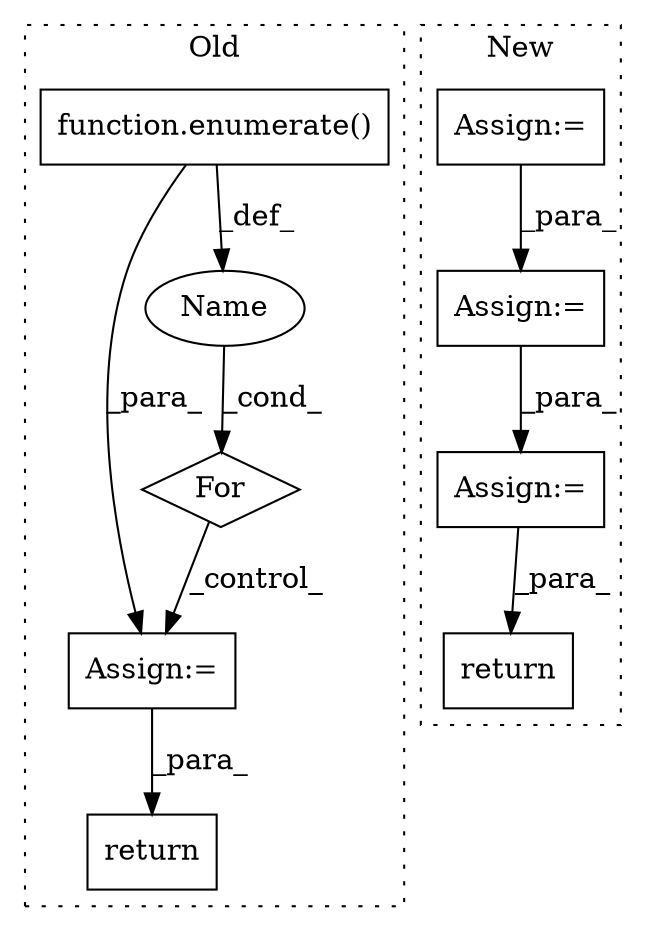 digraph G {
subgraph cluster0 {
1 [label="For" a="107" s="3337,3379" l="4,15" shape="diamond"];
3 [label="Assign:=" a="68" s="3483" l="3" shape="box"];
4 [label="Name" a="87" s="3344" l="7" shape="ellipse"];
5 [label="return" a="93" s="4168" l="7" shape="box"];
9 [label="function.enumerate()" a="75" s="3355,3378" l="10,1" shape="box"];
label = "Old";
style="dotted";
}
subgraph cluster1 {
2 [label="return" a="93" s="4311" l="7" shape="box"];
6 [label="Assign:=" a="68" s="3313" l="3" shape="box"];
7 [label="Assign:=" a="68" s="4295" l="3" shape="box"];
8 [label="Assign:=" a="68" s="4242" l="3" shape="box"];
label = "New";
style="dotted";
}
1 -> 3 [label="_control_"];
3 -> 5 [label="_para_"];
4 -> 1 [label="_cond_"];
6 -> 8 [label="_para_"];
7 -> 2 [label="_para_"];
8 -> 7 [label="_para_"];
9 -> 3 [label="_para_"];
9 -> 4 [label="_def_"];
}